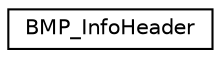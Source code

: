 digraph "Graphical Class Hierarchy"
{
 // LATEX_PDF_SIZE
  edge [fontname="Helvetica",fontsize="10",labelfontname="Helvetica",labelfontsize="10"];
  node [fontname="Helvetica",fontsize="10",shape=record];
  rankdir="LR";
  Node0 [label="BMP_InfoHeader",height=0.2,width=0.4,color="black", fillcolor="white", style="filled",URL="$struct_b_m_p___info_header.html",tooltip=" "];
}
